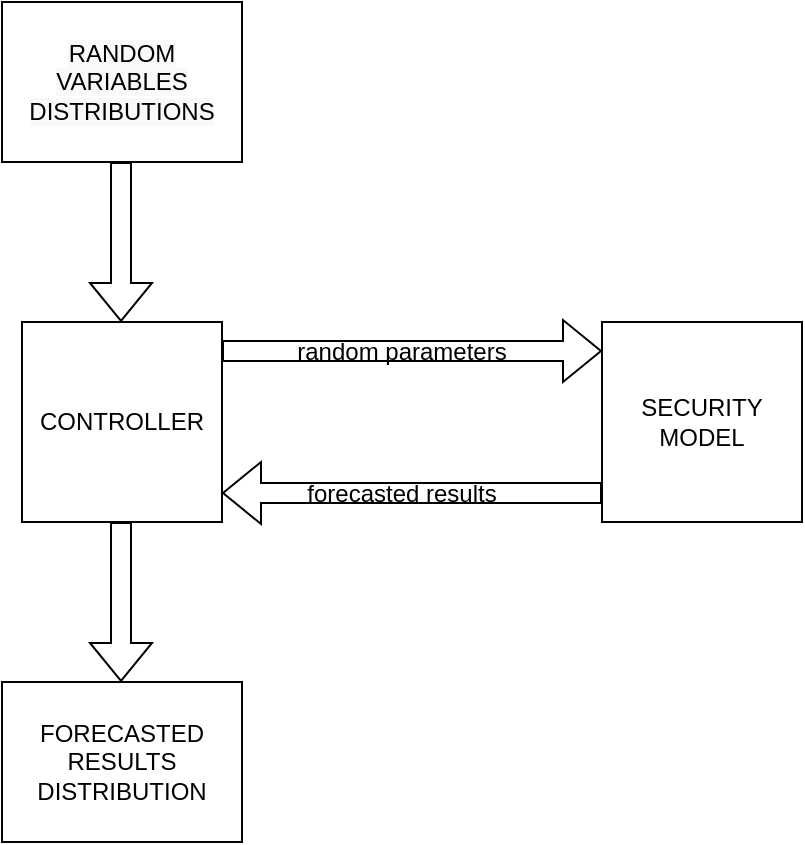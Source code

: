<mxfile version="20.3.6" type="device"><diagram id="32z6ZTsUQT2ZcmqJ9jFI" name="Pagina-1"><mxGraphModel dx="1422" dy="794" grid="1" gridSize="10" guides="1" tooltips="1" connect="1" arrows="1" fold="1" page="1" pageScale="1" pageWidth="827" pageHeight="1169" math="0" shadow="0"><root><mxCell id="0"/><mxCell id="1" parent="0"/><mxCell id="Dtov25i59Vqw0D9StxE9-2" value="CONTROLLER" style="whiteSpace=wrap;html=1;aspect=fixed;" vertex="1" parent="1"><mxGeometry x="150" y="280" width="100" height="100" as="geometry"/></mxCell><mxCell id="Dtov25i59Vqw0D9StxE9-3" value="SECURITY MODEL" style="whiteSpace=wrap;html=1;aspect=fixed;" vertex="1" parent="1"><mxGeometry x="440" y="280" width="100" height="100" as="geometry"/></mxCell><mxCell id="Dtov25i59Vqw0D9StxE9-5" value="" style="shape=flexArrow;endArrow=classic;html=1;rounded=0;" edge="1" parent="1"><mxGeometry width="50" height="50" relative="1" as="geometry"><mxPoint x="199.5" y="200" as="sourcePoint"/><mxPoint x="199.5" y="280" as="targetPoint"/></mxGeometry></mxCell><mxCell id="Dtov25i59Vqw0D9StxE9-6" value="" style="shape=flexArrow;endArrow=classic;html=1;rounded=0;" edge="1" parent="1"><mxGeometry width="50" height="50" relative="1" as="geometry"><mxPoint x="199.5" y="380" as="sourcePoint"/><mxPoint x="199.5" y="460" as="targetPoint"/></mxGeometry></mxCell><mxCell id="Dtov25i59Vqw0D9StxE9-7" value="&lt;span style=&quot;color: rgb(0, 0, 0); font-family: Helvetica; font-size: 12px; font-style: normal; font-variant-ligatures: normal; font-variant-caps: normal; font-weight: 400; letter-spacing: normal; orphans: 2; text-align: center; text-indent: 0px; text-transform: none; widows: 2; word-spacing: 0px; -webkit-text-stroke-width: 0px; background-color: rgb(248, 249, 250); text-decoration-thickness: initial; text-decoration-style: initial; text-decoration-color: initial; float: none; display: inline !important;&quot;&gt;RANDOM VARIABLES DISTRIBUTIONS&lt;/span&gt;" style="rounded=0;whiteSpace=wrap;html=1;" vertex="1" parent="1"><mxGeometry x="140" y="120" width="120" height="80" as="geometry"/></mxCell><mxCell id="Dtov25i59Vqw0D9StxE9-12" value="FORECASTED RESULTS DISTRIBUTION" style="rounded=0;whiteSpace=wrap;html=1;" vertex="1" parent="1"><mxGeometry x="140" y="460" width="120" height="80" as="geometry"/></mxCell><mxCell id="Dtov25i59Vqw0D9StxE9-18" value="random parameters" style="text;html=1;strokeColor=none;fillColor=none;align=center;verticalAlign=middle;whiteSpace=wrap;rounded=0;" vertex="1" parent="1"><mxGeometry x="280" y="290" width="120" height="10" as="geometry"/></mxCell><mxCell id="Dtov25i59Vqw0D9StxE9-13" value="forecasted results" style="text;html=1;strokeColor=none;fillColor=none;align=center;verticalAlign=middle;whiteSpace=wrap;rounded=0;" vertex="1" parent="1"><mxGeometry x="280" y="360" width="120" height="12" as="geometry"/></mxCell><mxCell id="Dtov25i59Vqw0D9StxE9-21" value="" style="shape=flexArrow;endArrow=classic;html=1;rounded=0;" edge="1" parent="1"><mxGeometry width="50" height="50" relative="1" as="geometry"><mxPoint x="250" y="294.5" as="sourcePoint"/><mxPoint x="440" y="294.5" as="targetPoint"/></mxGeometry></mxCell><mxCell id="Dtov25i59Vqw0D9StxE9-22" value="" style="shape=flexArrow;endArrow=classic;html=1;rounded=0;" edge="1" parent="1"><mxGeometry width="50" height="50" relative="1" as="geometry"><mxPoint x="440" y="365.5" as="sourcePoint"/><mxPoint x="250" y="365.5" as="targetPoint"/></mxGeometry></mxCell></root></mxGraphModel></diagram></mxfile>